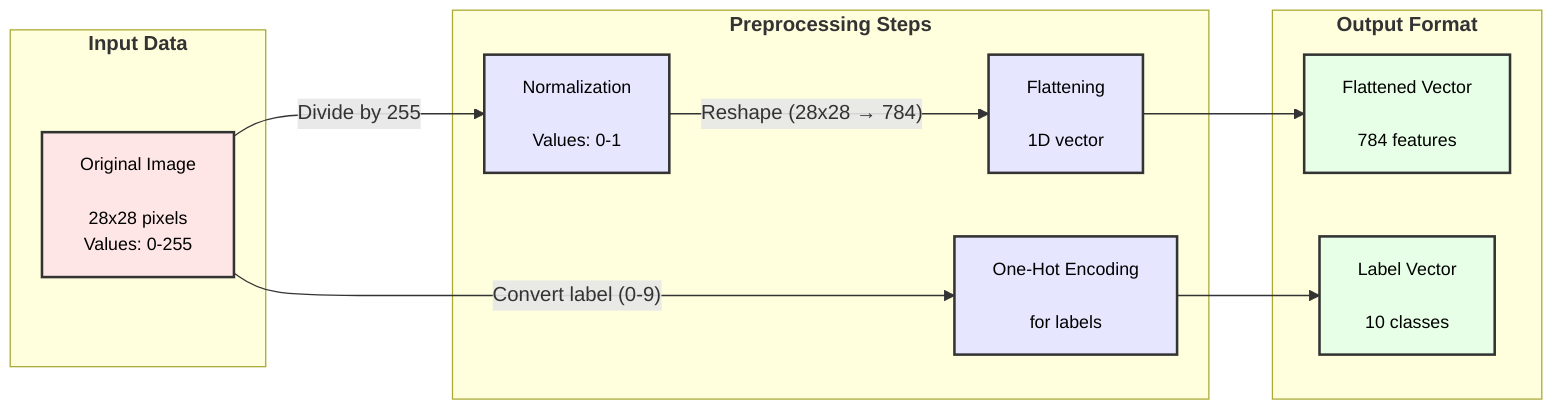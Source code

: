 flowchart LR
    %% Increase default font size
    classDef default font-size:14px

    %% Define custom classes with larger fonts
    classDef bigLabel font-size:16px,font-weight:bold
    
    subgraph Input[" Input Data "]
        A[Original Image<br/><br/>28x28 pixels<br/>Values: 0-255]
    end

    subgraph Preprocessing[" Preprocessing Steps "]
        B[Normalization<br/><br/>Values: 0-1]
        C[Flattening<br/><br/>1D vector]
        D[One-Hot Encoding<br/><br/>for labels]
    end

    subgraph Output[" Output Format "]
        E[Flattened Vector<br/><br/>784 features]
        F[Label Vector<br/><br/>10 classes]
    end

    A -->|"Divide by 255"| B
    B -->|"Reshape (28x28 → 784)"| C
    C --> E
    A -->|"Convert label (0-9)"| D
    D --> F

    %% Higher contrast color combinations
    style A fill:#FFE6E6,stroke:#333,stroke-width:2px,color:#000
    style B fill:#E6E6FF,stroke:#333,stroke-width:2px,color:#000
    style C fill:#E6E6FF,stroke:#333,stroke-width:2px,color:#000
    style D fill:#E6E6FF,stroke:#333,stroke-width:2px,color:#000
    style E fill:#E6FFE6,stroke:#333,stroke-width:2px,color:#000
    style F fill:#E6FFE6,stroke:#333,stroke-width:2px,color:#000

    %% Apply custom class to subgraph titles
    class Input,Preprocessing,Output bigLabel
